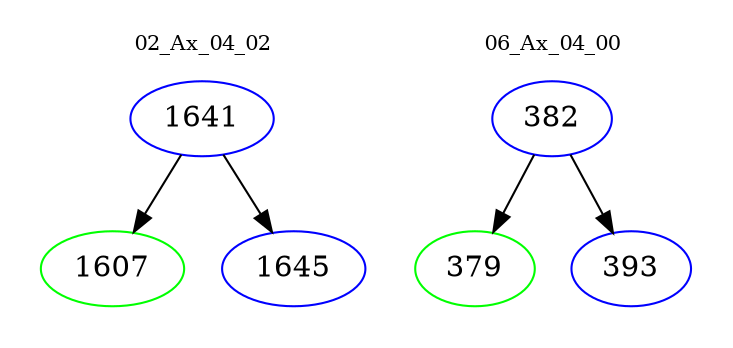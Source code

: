 digraph{
subgraph cluster_0 {
color = white
label = "02_Ax_04_02";
fontsize=10;
T0_1641 [label="1641", color="blue"]
T0_1641 -> T0_1607 [color="black"]
T0_1607 [label="1607", color="green"]
T0_1641 -> T0_1645 [color="black"]
T0_1645 [label="1645", color="blue"]
}
subgraph cluster_1 {
color = white
label = "06_Ax_04_00";
fontsize=10;
T1_382 [label="382", color="blue"]
T1_382 -> T1_379 [color="black"]
T1_379 [label="379", color="green"]
T1_382 -> T1_393 [color="black"]
T1_393 [label="393", color="blue"]
}
}
